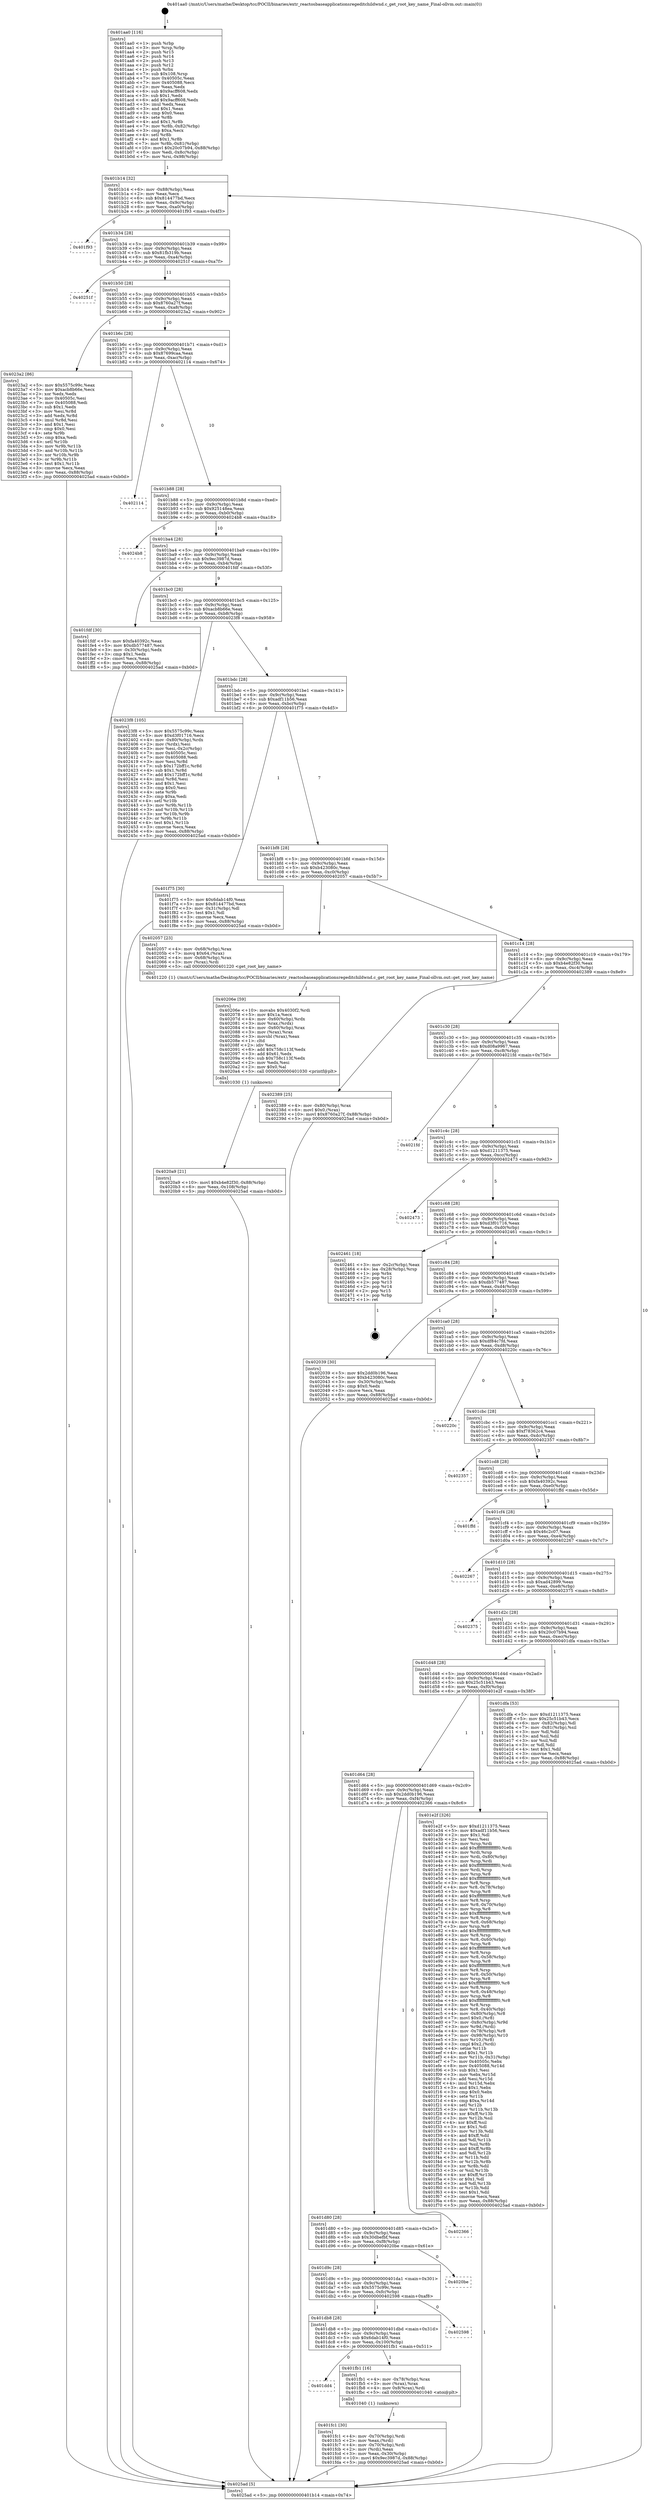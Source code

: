 digraph "0x401aa0" {
  label = "0x401aa0 (/mnt/c/Users/mathe/Desktop/tcc/POCII/binaries/extr_reactosbaseapplicationsregeditchildwnd.c_get_root_key_name_Final-ollvm.out::main(0))"
  labelloc = "t"
  node[shape=record]

  Entry [label="",width=0.3,height=0.3,shape=circle,fillcolor=black,style=filled]
  "0x401b14" [label="{
     0x401b14 [32]\l
     | [instrs]\l
     &nbsp;&nbsp;0x401b14 \<+6\>: mov -0x88(%rbp),%eax\l
     &nbsp;&nbsp;0x401b1a \<+2\>: mov %eax,%ecx\l
     &nbsp;&nbsp;0x401b1c \<+6\>: sub $0x814477bd,%ecx\l
     &nbsp;&nbsp;0x401b22 \<+6\>: mov %eax,-0x9c(%rbp)\l
     &nbsp;&nbsp;0x401b28 \<+6\>: mov %ecx,-0xa0(%rbp)\l
     &nbsp;&nbsp;0x401b2e \<+6\>: je 0000000000401f93 \<main+0x4f3\>\l
  }"]
  "0x401f93" [label="{
     0x401f93\l
  }", style=dashed]
  "0x401b34" [label="{
     0x401b34 [28]\l
     | [instrs]\l
     &nbsp;&nbsp;0x401b34 \<+5\>: jmp 0000000000401b39 \<main+0x99\>\l
     &nbsp;&nbsp;0x401b39 \<+6\>: mov -0x9c(%rbp),%eax\l
     &nbsp;&nbsp;0x401b3f \<+5\>: sub $0x81fb319b,%eax\l
     &nbsp;&nbsp;0x401b44 \<+6\>: mov %eax,-0xa4(%rbp)\l
     &nbsp;&nbsp;0x401b4a \<+6\>: je 000000000040251f \<main+0xa7f\>\l
  }"]
  Exit [label="",width=0.3,height=0.3,shape=circle,fillcolor=black,style=filled,peripheries=2]
  "0x40251f" [label="{
     0x40251f\l
  }", style=dashed]
  "0x401b50" [label="{
     0x401b50 [28]\l
     | [instrs]\l
     &nbsp;&nbsp;0x401b50 \<+5\>: jmp 0000000000401b55 \<main+0xb5\>\l
     &nbsp;&nbsp;0x401b55 \<+6\>: mov -0x9c(%rbp),%eax\l
     &nbsp;&nbsp;0x401b5b \<+5\>: sub $0x8760a27f,%eax\l
     &nbsp;&nbsp;0x401b60 \<+6\>: mov %eax,-0xa8(%rbp)\l
     &nbsp;&nbsp;0x401b66 \<+6\>: je 00000000004023a2 \<main+0x902\>\l
  }"]
  "0x4020a9" [label="{
     0x4020a9 [21]\l
     | [instrs]\l
     &nbsp;&nbsp;0x4020a9 \<+10\>: movl $0xb4e82f30,-0x88(%rbp)\l
     &nbsp;&nbsp;0x4020b3 \<+6\>: mov %eax,-0x108(%rbp)\l
     &nbsp;&nbsp;0x4020b9 \<+5\>: jmp 00000000004025ad \<main+0xb0d\>\l
  }"]
  "0x4023a2" [label="{
     0x4023a2 [86]\l
     | [instrs]\l
     &nbsp;&nbsp;0x4023a2 \<+5\>: mov $0x5575c99c,%eax\l
     &nbsp;&nbsp;0x4023a7 \<+5\>: mov $0xacb8b66e,%ecx\l
     &nbsp;&nbsp;0x4023ac \<+2\>: xor %edx,%edx\l
     &nbsp;&nbsp;0x4023ae \<+7\>: mov 0x40505c,%esi\l
     &nbsp;&nbsp;0x4023b5 \<+7\>: mov 0x405088,%edi\l
     &nbsp;&nbsp;0x4023bc \<+3\>: sub $0x1,%edx\l
     &nbsp;&nbsp;0x4023bf \<+3\>: mov %esi,%r8d\l
     &nbsp;&nbsp;0x4023c2 \<+3\>: add %edx,%r8d\l
     &nbsp;&nbsp;0x4023c5 \<+4\>: imul %r8d,%esi\l
     &nbsp;&nbsp;0x4023c9 \<+3\>: and $0x1,%esi\l
     &nbsp;&nbsp;0x4023cc \<+3\>: cmp $0x0,%esi\l
     &nbsp;&nbsp;0x4023cf \<+4\>: sete %r9b\l
     &nbsp;&nbsp;0x4023d3 \<+3\>: cmp $0xa,%edi\l
     &nbsp;&nbsp;0x4023d6 \<+4\>: setl %r10b\l
     &nbsp;&nbsp;0x4023da \<+3\>: mov %r9b,%r11b\l
     &nbsp;&nbsp;0x4023dd \<+3\>: and %r10b,%r11b\l
     &nbsp;&nbsp;0x4023e0 \<+3\>: xor %r10b,%r9b\l
     &nbsp;&nbsp;0x4023e3 \<+3\>: or %r9b,%r11b\l
     &nbsp;&nbsp;0x4023e6 \<+4\>: test $0x1,%r11b\l
     &nbsp;&nbsp;0x4023ea \<+3\>: cmovne %ecx,%eax\l
     &nbsp;&nbsp;0x4023ed \<+6\>: mov %eax,-0x88(%rbp)\l
     &nbsp;&nbsp;0x4023f3 \<+5\>: jmp 00000000004025ad \<main+0xb0d\>\l
  }"]
  "0x401b6c" [label="{
     0x401b6c [28]\l
     | [instrs]\l
     &nbsp;&nbsp;0x401b6c \<+5\>: jmp 0000000000401b71 \<main+0xd1\>\l
     &nbsp;&nbsp;0x401b71 \<+6\>: mov -0x9c(%rbp),%eax\l
     &nbsp;&nbsp;0x401b77 \<+5\>: sub $0x87699caa,%eax\l
     &nbsp;&nbsp;0x401b7c \<+6\>: mov %eax,-0xac(%rbp)\l
     &nbsp;&nbsp;0x401b82 \<+6\>: je 0000000000402114 \<main+0x674\>\l
  }"]
  "0x40206e" [label="{
     0x40206e [59]\l
     | [instrs]\l
     &nbsp;&nbsp;0x40206e \<+10\>: movabs $0x4030f2,%rdi\l
     &nbsp;&nbsp;0x402078 \<+5\>: mov $0x1a,%ecx\l
     &nbsp;&nbsp;0x40207d \<+4\>: mov -0x60(%rbp),%rdx\l
     &nbsp;&nbsp;0x402081 \<+3\>: mov %rax,(%rdx)\l
     &nbsp;&nbsp;0x402084 \<+4\>: mov -0x60(%rbp),%rax\l
     &nbsp;&nbsp;0x402088 \<+3\>: mov (%rax),%rax\l
     &nbsp;&nbsp;0x40208b \<+3\>: movsbl (%rax),%eax\l
     &nbsp;&nbsp;0x40208e \<+1\>: cltd\l
     &nbsp;&nbsp;0x40208f \<+2\>: idiv %ecx\l
     &nbsp;&nbsp;0x402091 \<+6\>: add $0x758c113f,%edx\l
     &nbsp;&nbsp;0x402097 \<+3\>: add $0x61,%edx\l
     &nbsp;&nbsp;0x40209a \<+6\>: sub $0x758c113f,%edx\l
     &nbsp;&nbsp;0x4020a0 \<+2\>: mov %edx,%esi\l
     &nbsp;&nbsp;0x4020a2 \<+2\>: mov $0x0,%al\l
     &nbsp;&nbsp;0x4020a4 \<+5\>: call 0000000000401030 \<printf@plt\>\l
     | [calls]\l
     &nbsp;&nbsp;0x401030 \{1\} (unknown)\l
  }"]
  "0x402114" [label="{
     0x402114\l
  }", style=dashed]
  "0x401b88" [label="{
     0x401b88 [28]\l
     | [instrs]\l
     &nbsp;&nbsp;0x401b88 \<+5\>: jmp 0000000000401b8d \<main+0xed\>\l
     &nbsp;&nbsp;0x401b8d \<+6\>: mov -0x9c(%rbp),%eax\l
     &nbsp;&nbsp;0x401b93 \<+5\>: sub $0x925148ea,%eax\l
     &nbsp;&nbsp;0x401b98 \<+6\>: mov %eax,-0xb0(%rbp)\l
     &nbsp;&nbsp;0x401b9e \<+6\>: je 00000000004024b8 \<main+0xa18\>\l
  }"]
  "0x401fc1" [label="{
     0x401fc1 [30]\l
     | [instrs]\l
     &nbsp;&nbsp;0x401fc1 \<+4\>: mov -0x70(%rbp),%rdi\l
     &nbsp;&nbsp;0x401fc5 \<+2\>: mov %eax,(%rdi)\l
     &nbsp;&nbsp;0x401fc7 \<+4\>: mov -0x70(%rbp),%rdi\l
     &nbsp;&nbsp;0x401fcb \<+2\>: mov (%rdi),%eax\l
     &nbsp;&nbsp;0x401fcd \<+3\>: mov %eax,-0x30(%rbp)\l
     &nbsp;&nbsp;0x401fd0 \<+10\>: movl $0x9ec3987d,-0x88(%rbp)\l
     &nbsp;&nbsp;0x401fda \<+5\>: jmp 00000000004025ad \<main+0xb0d\>\l
  }"]
  "0x4024b8" [label="{
     0x4024b8\l
  }", style=dashed]
  "0x401ba4" [label="{
     0x401ba4 [28]\l
     | [instrs]\l
     &nbsp;&nbsp;0x401ba4 \<+5\>: jmp 0000000000401ba9 \<main+0x109\>\l
     &nbsp;&nbsp;0x401ba9 \<+6\>: mov -0x9c(%rbp),%eax\l
     &nbsp;&nbsp;0x401baf \<+5\>: sub $0x9ec3987d,%eax\l
     &nbsp;&nbsp;0x401bb4 \<+6\>: mov %eax,-0xb4(%rbp)\l
     &nbsp;&nbsp;0x401bba \<+6\>: je 0000000000401fdf \<main+0x53f\>\l
  }"]
  "0x401dd4" [label="{
     0x401dd4\l
  }", style=dashed]
  "0x401fdf" [label="{
     0x401fdf [30]\l
     | [instrs]\l
     &nbsp;&nbsp;0x401fdf \<+5\>: mov $0xfa40392c,%eax\l
     &nbsp;&nbsp;0x401fe4 \<+5\>: mov $0xdb577487,%ecx\l
     &nbsp;&nbsp;0x401fe9 \<+3\>: mov -0x30(%rbp),%edx\l
     &nbsp;&nbsp;0x401fec \<+3\>: cmp $0x1,%edx\l
     &nbsp;&nbsp;0x401fef \<+3\>: cmovl %ecx,%eax\l
     &nbsp;&nbsp;0x401ff2 \<+6\>: mov %eax,-0x88(%rbp)\l
     &nbsp;&nbsp;0x401ff8 \<+5\>: jmp 00000000004025ad \<main+0xb0d\>\l
  }"]
  "0x401bc0" [label="{
     0x401bc0 [28]\l
     | [instrs]\l
     &nbsp;&nbsp;0x401bc0 \<+5\>: jmp 0000000000401bc5 \<main+0x125\>\l
     &nbsp;&nbsp;0x401bc5 \<+6\>: mov -0x9c(%rbp),%eax\l
     &nbsp;&nbsp;0x401bcb \<+5\>: sub $0xacb8b66e,%eax\l
     &nbsp;&nbsp;0x401bd0 \<+6\>: mov %eax,-0xb8(%rbp)\l
     &nbsp;&nbsp;0x401bd6 \<+6\>: je 00000000004023f8 \<main+0x958\>\l
  }"]
  "0x401fb1" [label="{
     0x401fb1 [16]\l
     | [instrs]\l
     &nbsp;&nbsp;0x401fb1 \<+4\>: mov -0x78(%rbp),%rax\l
     &nbsp;&nbsp;0x401fb5 \<+3\>: mov (%rax),%rax\l
     &nbsp;&nbsp;0x401fb8 \<+4\>: mov 0x8(%rax),%rdi\l
     &nbsp;&nbsp;0x401fbc \<+5\>: call 0000000000401040 \<atoi@plt\>\l
     | [calls]\l
     &nbsp;&nbsp;0x401040 \{1\} (unknown)\l
  }"]
  "0x4023f8" [label="{
     0x4023f8 [105]\l
     | [instrs]\l
     &nbsp;&nbsp;0x4023f8 \<+5\>: mov $0x5575c99c,%eax\l
     &nbsp;&nbsp;0x4023fd \<+5\>: mov $0xd3f01716,%ecx\l
     &nbsp;&nbsp;0x402402 \<+4\>: mov -0x80(%rbp),%rdx\l
     &nbsp;&nbsp;0x402406 \<+2\>: mov (%rdx),%esi\l
     &nbsp;&nbsp;0x402408 \<+3\>: mov %esi,-0x2c(%rbp)\l
     &nbsp;&nbsp;0x40240b \<+7\>: mov 0x40505c,%esi\l
     &nbsp;&nbsp;0x402412 \<+7\>: mov 0x405088,%edi\l
     &nbsp;&nbsp;0x402419 \<+3\>: mov %esi,%r8d\l
     &nbsp;&nbsp;0x40241c \<+7\>: sub $0x172bff1c,%r8d\l
     &nbsp;&nbsp;0x402423 \<+4\>: sub $0x1,%r8d\l
     &nbsp;&nbsp;0x402427 \<+7\>: add $0x172bff1c,%r8d\l
     &nbsp;&nbsp;0x40242e \<+4\>: imul %r8d,%esi\l
     &nbsp;&nbsp;0x402432 \<+3\>: and $0x1,%esi\l
     &nbsp;&nbsp;0x402435 \<+3\>: cmp $0x0,%esi\l
     &nbsp;&nbsp;0x402438 \<+4\>: sete %r9b\l
     &nbsp;&nbsp;0x40243c \<+3\>: cmp $0xa,%edi\l
     &nbsp;&nbsp;0x40243f \<+4\>: setl %r10b\l
     &nbsp;&nbsp;0x402443 \<+3\>: mov %r9b,%r11b\l
     &nbsp;&nbsp;0x402446 \<+3\>: and %r10b,%r11b\l
     &nbsp;&nbsp;0x402449 \<+3\>: xor %r10b,%r9b\l
     &nbsp;&nbsp;0x40244c \<+3\>: or %r9b,%r11b\l
     &nbsp;&nbsp;0x40244f \<+4\>: test $0x1,%r11b\l
     &nbsp;&nbsp;0x402453 \<+3\>: cmovne %ecx,%eax\l
     &nbsp;&nbsp;0x402456 \<+6\>: mov %eax,-0x88(%rbp)\l
     &nbsp;&nbsp;0x40245c \<+5\>: jmp 00000000004025ad \<main+0xb0d\>\l
  }"]
  "0x401bdc" [label="{
     0x401bdc [28]\l
     | [instrs]\l
     &nbsp;&nbsp;0x401bdc \<+5\>: jmp 0000000000401be1 \<main+0x141\>\l
     &nbsp;&nbsp;0x401be1 \<+6\>: mov -0x9c(%rbp),%eax\l
     &nbsp;&nbsp;0x401be7 \<+5\>: sub $0xadf11b56,%eax\l
     &nbsp;&nbsp;0x401bec \<+6\>: mov %eax,-0xbc(%rbp)\l
     &nbsp;&nbsp;0x401bf2 \<+6\>: je 0000000000401f75 \<main+0x4d5\>\l
  }"]
  "0x401db8" [label="{
     0x401db8 [28]\l
     | [instrs]\l
     &nbsp;&nbsp;0x401db8 \<+5\>: jmp 0000000000401dbd \<main+0x31d\>\l
     &nbsp;&nbsp;0x401dbd \<+6\>: mov -0x9c(%rbp),%eax\l
     &nbsp;&nbsp;0x401dc3 \<+5\>: sub $0x6dab14f0,%eax\l
     &nbsp;&nbsp;0x401dc8 \<+6\>: mov %eax,-0x100(%rbp)\l
     &nbsp;&nbsp;0x401dce \<+6\>: je 0000000000401fb1 \<main+0x511\>\l
  }"]
  "0x401f75" [label="{
     0x401f75 [30]\l
     | [instrs]\l
     &nbsp;&nbsp;0x401f75 \<+5\>: mov $0x6dab14f0,%eax\l
     &nbsp;&nbsp;0x401f7a \<+5\>: mov $0x814477bd,%ecx\l
     &nbsp;&nbsp;0x401f7f \<+3\>: mov -0x31(%rbp),%dl\l
     &nbsp;&nbsp;0x401f82 \<+3\>: test $0x1,%dl\l
     &nbsp;&nbsp;0x401f85 \<+3\>: cmovne %ecx,%eax\l
     &nbsp;&nbsp;0x401f88 \<+6\>: mov %eax,-0x88(%rbp)\l
     &nbsp;&nbsp;0x401f8e \<+5\>: jmp 00000000004025ad \<main+0xb0d\>\l
  }"]
  "0x401bf8" [label="{
     0x401bf8 [28]\l
     | [instrs]\l
     &nbsp;&nbsp;0x401bf8 \<+5\>: jmp 0000000000401bfd \<main+0x15d\>\l
     &nbsp;&nbsp;0x401bfd \<+6\>: mov -0x9c(%rbp),%eax\l
     &nbsp;&nbsp;0x401c03 \<+5\>: sub $0xb423080c,%eax\l
     &nbsp;&nbsp;0x401c08 \<+6\>: mov %eax,-0xc0(%rbp)\l
     &nbsp;&nbsp;0x401c0e \<+6\>: je 0000000000402057 \<main+0x5b7\>\l
  }"]
  "0x402598" [label="{
     0x402598\l
  }", style=dashed]
  "0x402057" [label="{
     0x402057 [23]\l
     | [instrs]\l
     &nbsp;&nbsp;0x402057 \<+4\>: mov -0x68(%rbp),%rax\l
     &nbsp;&nbsp;0x40205b \<+7\>: movq $0x64,(%rax)\l
     &nbsp;&nbsp;0x402062 \<+4\>: mov -0x68(%rbp),%rax\l
     &nbsp;&nbsp;0x402066 \<+3\>: mov (%rax),%rdi\l
     &nbsp;&nbsp;0x402069 \<+5\>: call 0000000000401220 \<get_root_key_name\>\l
     | [calls]\l
     &nbsp;&nbsp;0x401220 \{1\} (/mnt/c/Users/mathe/Desktop/tcc/POCII/binaries/extr_reactosbaseapplicationsregeditchildwnd.c_get_root_key_name_Final-ollvm.out::get_root_key_name)\l
  }"]
  "0x401c14" [label="{
     0x401c14 [28]\l
     | [instrs]\l
     &nbsp;&nbsp;0x401c14 \<+5\>: jmp 0000000000401c19 \<main+0x179\>\l
     &nbsp;&nbsp;0x401c19 \<+6\>: mov -0x9c(%rbp),%eax\l
     &nbsp;&nbsp;0x401c1f \<+5\>: sub $0xb4e82f30,%eax\l
     &nbsp;&nbsp;0x401c24 \<+6\>: mov %eax,-0xc4(%rbp)\l
     &nbsp;&nbsp;0x401c2a \<+6\>: je 0000000000402389 \<main+0x8e9\>\l
  }"]
  "0x401d9c" [label="{
     0x401d9c [28]\l
     | [instrs]\l
     &nbsp;&nbsp;0x401d9c \<+5\>: jmp 0000000000401da1 \<main+0x301\>\l
     &nbsp;&nbsp;0x401da1 \<+6\>: mov -0x9c(%rbp),%eax\l
     &nbsp;&nbsp;0x401da7 \<+5\>: sub $0x5575c99c,%eax\l
     &nbsp;&nbsp;0x401dac \<+6\>: mov %eax,-0xfc(%rbp)\l
     &nbsp;&nbsp;0x401db2 \<+6\>: je 0000000000402598 \<main+0xaf8\>\l
  }"]
  "0x402389" [label="{
     0x402389 [25]\l
     | [instrs]\l
     &nbsp;&nbsp;0x402389 \<+4\>: mov -0x80(%rbp),%rax\l
     &nbsp;&nbsp;0x40238d \<+6\>: movl $0x0,(%rax)\l
     &nbsp;&nbsp;0x402393 \<+10\>: movl $0x8760a27f,-0x88(%rbp)\l
     &nbsp;&nbsp;0x40239d \<+5\>: jmp 00000000004025ad \<main+0xb0d\>\l
  }"]
  "0x401c30" [label="{
     0x401c30 [28]\l
     | [instrs]\l
     &nbsp;&nbsp;0x401c30 \<+5\>: jmp 0000000000401c35 \<main+0x195\>\l
     &nbsp;&nbsp;0x401c35 \<+6\>: mov -0x9c(%rbp),%eax\l
     &nbsp;&nbsp;0x401c3b \<+5\>: sub $0xd08a9967,%eax\l
     &nbsp;&nbsp;0x401c40 \<+6\>: mov %eax,-0xc8(%rbp)\l
     &nbsp;&nbsp;0x401c46 \<+6\>: je 00000000004021fd \<main+0x75d\>\l
  }"]
  "0x4020be" [label="{
     0x4020be\l
  }", style=dashed]
  "0x4021fd" [label="{
     0x4021fd\l
  }", style=dashed]
  "0x401c4c" [label="{
     0x401c4c [28]\l
     | [instrs]\l
     &nbsp;&nbsp;0x401c4c \<+5\>: jmp 0000000000401c51 \<main+0x1b1\>\l
     &nbsp;&nbsp;0x401c51 \<+6\>: mov -0x9c(%rbp),%eax\l
     &nbsp;&nbsp;0x401c57 \<+5\>: sub $0xd1211375,%eax\l
     &nbsp;&nbsp;0x401c5c \<+6\>: mov %eax,-0xcc(%rbp)\l
     &nbsp;&nbsp;0x401c62 \<+6\>: je 0000000000402473 \<main+0x9d3\>\l
  }"]
  "0x401d80" [label="{
     0x401d80 [28]\l
     | [instrs]\l
     &nbsp;&nbsp;0x401d80 \<+5\>: jmp 0000000000401d85 \<main+0x2e5\>\l
     &nbsp;&nbsp;0x401d85 \<+6\>: mov -0x9c(%rbp),%eax\l
     &nbsp;&nbsp;0x401d8b \<+5\>: sub $0x30dbefbf,%eax\l
     &nbsp;&nbsp;0x401d90 \<+6\>: mov %eax,-0xf8(%rbp)\l
     &nbsp;&nbsp;0x401d96 \<+6\>: je 00000000004020be \<main+0x61e\>\l
  }"]
  "0x402473" [label="{
     0x402473\l
  }", style=dashed]
  "0x401c68" [label="{
     0x401c68 [28]\l
     | [instrs]\l
     &nbsp;&nbsp;0x401c68 \<+5\>: jmp 0000000000401c6d \<main+0x1cd\>\l
     &nbsp;&nbsp;0x401c6d \<+6\>: mov -0x9c(%rbp),%eax\l
     &nbsp;&nbsp;0x401c73 \<+5\>: sub $0xd3f01716,%eax\l
     &nbsp;&nbsp;0x401c78 \<+6\>: mov %eax,-0xd0(%rbp)\l
     &nbsp;&nbsp;0x401c7e \<+6\>: je 0000000000402461 \<main+0x9c1\>\l
  }"]
  "0x402366" [label="{
     0x402366\l
  }", style=dashed]
  "0x402461" [label="{
     0x402461 [18]\l
     | [instrs]\l
     &nbsp;&nbsp;0x402461 \<+3\>: mov -0x2c(%rbp),%eax\l
     &nbsp;&nbsp;0x402464 \<+4\>: lea -0x28(%rbp),%rsp\l
     &nbsp;&nbsp;0x402468 \<+1\>: pop %rbx\l
     &nbsp;&nbsp;0x402469 \<+2\>: pop %r12\l
     &nbsp;&nbsp;0x40246b \<+2\>: pop %r13\l
     &nbsp;&nbsp;0x40246d \<+2\>: pop %r14\l
     &nbsp;&nbsp;0x40246f \<+2\>: pop %r15\l
     &nbsp;&nbsp;0x402471 \<+1\>: pop %rbp\l
     &nbsp;&nbsp;0x402472 \<+1\>: ret\l
  }"]
  "0x401c84" [label="{
     0x401c84 [28]\l
     | [instrs]\l
     &nbsp;&nbsp;0x401c84 \<+5\>: jmp 0000000000401c89 \<main+0x1e9\>\l
     &nbsp;&nbsp;0x401c89 \<+6\>: mov -0x9c(%rbp),%eax\l
     &nbsp;&nbsp;0x401c8f \<+5\>: sub $0xdb577487,%eax\l
     &nbsp;&nbsp;0x401c94 \<+6\>: mov %eax,-0xd4(%rbp)\l
     &nbsp;&nbsp;0x401c9a \<+6\>: je 0000000000402039 \<main+0x599\>\l
  }"]
  "0x401d64" [label="{
     0x401d64 [28]\l
     | [instrs]\l
     &nbsp;&nbsp;0x401d64 \<+5\>: jmp 0000000000401d69 \<main+0x2c9\>\l
     &nbsp;&nbsp;0x401d69 \<+6\>: mov -0x9c(%rbp),%eax\l
     &nbsp;&nbsp;0x401d6f \<+5\>: sub $0x2dd0b196,%eax\l
     &nbsp;&nbsp;0x401d74 \<+6\>: mov %eax,-0xf4(%rbp)\l
     &nbsp;&nbsp;0x401d7a \<+6\>: je 0000000000402366 \<main+0x8c6\>\l
  }"]
  "0x402039" [label="{
     0x402039 [30]\l
     | [instrs]\l
     &nbsp;&nbsp;0x402039 \<+5\>: mov $0x2dd0b196,%eax\l
     &nbsp;&nbsp;0x40203e \<+5\>: mov $0xb423080c,%ecx\l
     &nbsp;&nbsp;0x402043 \<+3\>: mov -0x30(%rbp),%edx\l
     &nbsp;&nbsp;0x402046 \<+3\>: cmp $0x0,%edx\l
     &nbsp;&nbsp;0x402049 \<+3\>: cmove %ecx,%eax\l
     &nbsp;&nbsp;0x40204c \<+6\>: mov %eax,-0x88(%rbp)\l
     &nbsp;&nbsp;0x402052 \<+5\>: jmp 00000000004025ad \<main+0xb0d\>\l
  }"]
  "0x401ca0" [label="{
     0x401ca0 [28]\l
     | [instrs]\l
     &nbsp;&nbsp;0x401ca0 \<+5\>: jmp 0000000000401ca5 \<main+0x205\>\l
     &nbsp;&nbsp;0x401ca5 \<+6\>: mov -0x9c(%rbp),%eax\l
     &nbsp;&nbsp;0x401cab \<+5\>: sub $0xdf84c7fd,%eax\l
     &nbsp;&nbsp;0x401cb0 \<+6\>: mov %eax,-0xd8(%rbp)\l
     &nbsp;&nbsp;0x401cb6 \<+6\>: je 000000000040220c \<main+0x76c\>\l
  }"]
  "0x401e2f" [label="{
     0x401e2f [326]\l
     | [instrs]\l
     &nbsp;&nbsp;0x401e2f \<+5\>: mov $0xd1211375,%eax\l
     &nbsp;&nbsp;0x401e34 \<+5\>: mov $0xadf11b56,%ecx\l
     &nbsp;&nbsp;0x401e39 \<+2\>: mov $0x1,%dl\l
     &nbsp;&nbsp;0x401e3b \<+2\>: xor %esi,%esi\l
     &nbsp;&nbsp;0x401e3d \<+3\>: mov %rsp,%rdi\l
     &nbsp;&nbsp;0x401e40 \<+4\>: add $0xfffffffffffffff0,%rdi\l
     &nbsp;&nbsp;0x401e44 \<+3\>: mov %rdi,%rsp\l
     &nbsp;&nbsp;0x401e47 \<+4\>: mov %rdi,-0x80(%rbp)\l
     &nbsp;&nbsp;0x401e4b \<+3\>: mov %rsp,%rdi\l
     &nbsp;&nbsp;0x401e4e \<+4\>: add $0xfffffffffffffff0,%rdi\l
     &nbsp;&nbsp;0x401e52 \<+3\>: mov %rdi,%rsp\l
     &nbsp;&nbsp;0x401e55 \<+3\>: mov %rsp,%r8\l
     &nbsp;&nbsp;0x401e58 \<+4\>: add $0xfffffffffffffff0,%r8\l
     &nbsp;&nbsp;0x401e5c \<+3\>: mov %r8,%rsp\l
     &nbsp;&nbsp;0x401e5f \<+4\>: mov %r8,-0x78(%rbp)\l
     &nbsp;&nbsp;0x401e63 \<+3\>: mov %rsp,%r8\l
     &nbsp;&nbsp;0x401e66 \<+4\>: add $0xfffffffffffffff0,%r8\l
     &nbsp;&nbsp;0x401e6a \<+3\>: mov %r8,%rsp\l
     &nbsp;&nbsp;0x401e6d \<+4\>: mov %r8,-0x70(%rbp)\l
     &nbsp;&nbsp;0x401e71 \<+3\>: mov %rsp,%r8\l
     &nbsp;&nbsp;0x401e74 \<+4\>: add $0xfffffffffffffff0,%r8\l
     &nbsp;&nbsp;0x401e78 \<+3\>: mov %r8,%rsp\l
     &nbsp;&nbsp;0x401e7b \<+4\>: mov %r8,-0x68(%rbp)\l
     &nbsp;&nbsp;0x401e7f \<+3\>: mov %rsp,%r8\l
     &nbsp;&nbsp;0x401e82 \<+4\>: add $0xfffffffffffffff0,%r8\l
     &nbsp;&nbsp;0x401e86 \<+3\>: mov %r8,%rsp\l
     &nbsp;&nbsp;0x401e89 \<+4\>: mov %r8,-0x60(%rbp)\l
     &nbsp;&nbsp;0x401e8d \<+3\>: mov %rsp,%r8\l
     &nbsp;&nbsp;0x401e90 \<+4\>: add $0xfffffffffffffff0,%r8\l
     &nbsp;&nbsp;0x401e94 \<+3\>: mov %r8,%rsp\l
     &nbsp;&nbsp;0x401e97 \<+4\>: mov %r8,-0x58(%rbp)\l
     &nbsp;&nbsp;0x401e9b \<+3\>: mov %rsp,%r8\l
     &nbsp;&nbsp;0x401e9e \<+4\>: add $0xfffffffffffffff0,%r8\l
     &nbsp;&nbsp;0x401ea2 \<+3\>: mov %r8,%rsp\l
     &nbsp;&nbsp;0x401ea5 \<+4\>: mov %r8,-0x50(%rbp)\l
     &nbsp;&nbsp;0x401ea9 \<+3\>: mov %rsp,%r8\l
     &nbsp;&nbsp;0x401eac \<+4\>: add $0xfffffffffffffff0,%r8\l
     &nbsp;&nbsp;0x401eb0 \<+3\>: mov %r8,%rsp\l
     &nbsp;&nbsp;0x401eb3 \<+4\>: mov %r8,-0x48(%rbp)\l
     &nbsp;&nbsp;0x401eb7 \<+3\>: mov %rsp,%r8\l
     &nbsp;&nbsp;0x401eba \<+4\>: add $0xfffffffffffffff0,%r8\l
     &nbsp;&nbsp;0x401ebe \<+3\>: mov %r8,%rsp\l
     &nbsp;&nbsp;0x401ec1 \<+4\>: mov %r8,-0x40(%rbp)\l
     &nbsp;&nbsp;0x401ec5 \<+4\>: mov -0x80(%rbp),%r8\l
     &nbsp;&nbsp;0x401ec9 \<+7\>: movl $0x0,(%r8)\l
     &nbsp;&nbsp;0x401ed0 \<+7\>: mov -0x8c(%rbp),%r9d\l
     &nbsp;&nbsp;0x401ed7 \<+3\>: mov %r9d,(%rdi)\l
     &nbsp;&nbsp;0x401eda \<+4\>: mov -0x78(%rbp),%r8\l
     &nbsp;&nbsp;0x401ede \<+7\>: mov -0x98(%rbp),%r10\l
     &nbsp;&nbsp;0x401ee5 \<+3\>: mov %r10,(%r8)\l
     &nbsp;&nbsp;0x401ee8 \<+3\>: cmpl $0x2,(%rdi)\l
     &nbsp;&nbsp;0x401eeb \<+4\>: setne %r11b\l
     &nbsp;&nbsp;0x401eef \<+4\>: and $0x1,%r11b\l
     &nbsp;&nbsp;0x401ef3 \<+4\>: mov %r11b,-0x31(%rbp)\l
     &nbsp;&nbsp;0x401ef7 \<+7\>: mov 0x40505c,%ebx\l
     &nbsp;&nbsp;0x401efe \<+8\>: mov 0x405088,%r14d\l
     &nbsp;&nbsp;0x401f06 \<+3\>: sub $0x1,%esi\l
     &nbsp;&nbsp;0x401f09 \<+3\>: mov %ebx,%r15d\l
     &nbsp;&nbsp;0x401f0c \<+3\>: add %esi,%r15d\l
     &nbsp;&nbsp;0x401f0f \<+4\>: imul %r15d,%ebx\l
     &nbsp;&nbsp;0x401f13 \<+3\>: and $0x1,%ebx\l
     &nbsp;&nbsp;0x401f16 \<+3\>: cmp $0x0,%ebx\l
     &nbsp;&nbsp;0x401f19 \<+4\>: sete %r11b\l
     &nbsp;&nbsp;0x401f1d \<+4\>: cmp $0xa,%r14d\l
     &nbsp;&nbsp;0x401f21 \<+4\>: setl %r12b\l
     &nbsp;&nbsp;0x401f25 \<+3\>: mov %r11b,%r13b\l
     &nbsp;&nbsp;0x401f28 \<+4\>: xor $0xff,%r13b\l
     &nbsp;&nbsp;0x401f2c \<+3\>: mov %r12b,%sil\l
     &nbsp;&nbsp;0x401f2f \<+4\>: xor $0xff,%sil\l
     &nbsp;&nbsp;0x401f33 \<+3\>: xor $0x1,%dl\l
     &nbsp;&nbsp;0x401f36 \<+3\>: mov %r13b,%dil\l
     &nbsp;&nbsp;0x401f39 \<+4\>: and $0xff,%dil\l
     &nbsp;&nbsp;0x401f3d \<+3\>: and %dl,%r11b\l
     &nbsp;&nbsp;0x401f40 \<+3\>: mov %sil,%r8b\l
     &nbsp;&nbsp;0x401f43 \<+4\>: and $0xff,%r8b\l
     &nbsp;&nbsp;0x401f47 \<+3\>: and %dl,%r12b\l
     &nbsp;&nbsp;0x401f4a \<+3\>: or %r11b,%dil\l
     &nbsp;&nbsp;0x401f4d \<+3\>: or %r12b,%r8b\l
     &nbsp;&nbsp;0x401f50 \<+3\>: xor %r8b,%dil\l
     &nbsp;&nbsp;0x401f53 \<+3\>: or %sil,%r13b\l
     &nbsp;&nbsp;0x401f56 \<+4\>: xor $0xff,%r13b\l
     &nbsp;&nbsp;0x401f5a \<+3\>: or $0x1,%dl\l
     &nbsp;&nbsp;0x401f5d \<+3\>: and %dl,%r13b\l
     &nbsp;&nbsp;0x401f60 \<+3\>: or %r13b,%dil\l
     &nbsp;&nbsp;0x401f63 \<+4\>: test $0x1,%dil\l
     &nbsp;&nbsp;0x401f67 \<+3\>: cmovne %ecx,%eax\l
     &nbsp;&nbsp;0x401f6a \<+6\>: mov %eax,-0x88(%rbp)\l
     &nbsp;&nbsp;0x401f70 \<+5\>: jmp 00000000004025ad \<main+0xb0d\>\l
  }"]
  "0x40220c" [label="{
     0x40220c\l
  }", style=dashed]
  "0x401cbc" [label="{
     0x401cbc [28]\l
     | [instrs]\l
     &nbsp;&nbsp;0x401cbc \<+5\>: jmp 0000000000401cc1 \<main+0x221\>\l
     &nbsp;&nbsp;0x401cc1 \<+6\>: mov -0x9c(%rbp),%eax\l
     &nbsp;&nbsp;0x401cc7 \<+5\>: sub $0xf78362c4,%eax\l
     &nbsp;&nbsp;0x401ccc \<+6\>: mov %eax,-0xdc(%rbp)\l
     &nbsp;&nbsp;0x401cd2 \<+6\>: je 0000000000402357 \<main+0x8b7\>\l
  }"]
  "0x401aa0" [label="{
     0x401aa0 [116]\l
     | [instrs]\l
     &nbsp;&nbsp;0x401aa0 \<+1\>: push %rbp\l
     &nbsp;&nbsp;0x401aa1 \<+3\>: mov %rsp,%rbp\l
     &nbsp;&nbsp;0x401aa4 \<+2\>: push %r15\l
     &nbsp;&nbsp;0x401aa6 \<+2\>: push %r14\l
     &nbsp;&nbsp;0x401aa8 \<+2\>: push %r13\l
     &nbsp;&nbsp;0x401aaa \<+2\>: push %r12\l
     &nbsp;&nbsp;0x401aac \<+1\>: push %rbx\l
     &nbsp;&nbsp;0x401aad \<+7\>: sub $0x108,%rsp\l
     &nbsp;&nbsp;0x401ab4 \<+7\>: mov 0x40505c,%eax\l
     &nbsp;&nbsp;0x401abb \<+7\>: mov 0x405088,%ecx\l
     &nbsp;&nbsp;0x401ac2 \<+2\>: mov %eax,%edx\l
     &nbsp;&nbsp;0x401ac4 \<+6\>: sub $0x9acff608,%edx\l
     &nbsp;&nbsp;0x401aca \<+3\>: sub $0x1,%edx\l
     &nbsp;&nbsp;0x401acd \<+6\>: add $0x9acff608,%edx\l
     &nbsp;&nbsp;0x401ad3 \<+3\>: imul %edx,%eax\l
     &nbsp;&nbsp;0x401ad6 \<+3\>: and $0x1,%eax\l
     &nbsp;&nbsp;0x401ad9 \<+3\>: cmp $0x0,%eax\l
     &nbsp;&nbsp;0x401adc \<+4\>: sete %r8b\l
     &nbsp;&nbsp;0x401ae0 \<+4\>: and $0x1,%r8b\l
     &nbsp;&nbsp;0x401ae4 \<+7\>: mov %r8b,-0x82(%rbp)\l
     &nbsp;&nbsp;0x401aeb \<+3\>: cmp $0xa,%ecx\l
     &nbsp;&nbsp;0x401aee \<+4\>: setl %r8b\l
     &nbsp;&nbsp;0x401af2 \<+4\>: and $0x1,%r8b\l
     &nbsp;&nbsp;0x401af6 \<+7\>: mov %r8b,-0x81(%rbp)\l
     &nbsp;&nbsp;0x401afd \<+10\>: movl $0x20c07b94,-0x88(%rbp)\l
     &nbsp;&nbsp;0x401b07 \<+6\>: mov %edi,-0x8c(%rbp)\l
     &nbsp;&nbsp;0x401b0d \<+7\>: mov %rsi,-0x98(%rbp)\l
  }"]
  "0x402357" [label="{
     0x402357\l
  }", style=dashed]
  "0x401cd8" [label="{
     0x401cd8 [28]\l
     | [instrs]\l
     &nbsp;&nbsp;0x401cd8 \<+5\>: jmp 0000000000401cdd \<main+0x23d\>\l
     &nbsp;&nbsp;0x401cdd \<+6\>: mov -0x9c(%rbp),%eax\l
     &nbsp;&nbsp;0x401ce3 \<+5\>: sub $0xfa40392c,%eax\l
     &nbsp;&nbsp;0x401ce8 \<+6\>: mov %eax,-0xe0(%rbp)\l
     &nbsp;&nbsp;0x401cee \<+6\>: je 0000000000401ffd \<main+0x55d\>\l
  }"]
  "0x4025ad" [label="{
     0x4025ad [5]\l
     | [instrs]\l
     &nbsp;&nbsp;0x4025ad \<+5\>: jmp 0000000000401b14 \<main+0x74\>\l
  }"]
  "0x401ffd" [label="{
     0x401ffd\l
  }", style=dashed]
  "0x401cf4" [label="{
     0x401cf4 [28]\l
     | [instrs]\l
     &nbsp;&nbsp;0x401cf4 \<+5\>: jmp 0000000000401cf9 \<main+0x259\>\l
     &nbsp;&nbsp;0x401cf9 \<+6\>: mov -0x9c(%rbp),%eax\l
     &nbsp;&nbsp;0x401cff \<+5\>: sub $0x46c2c07,%eax\l
     &nbsp;&nbsp;0x401d04 \<+6\>: mov %eax,-0xe4(%rbp)\l
     &nbsp;&nbsp;0x401d0a \<+6\>: je 0000000000402267 \<main+0x7c7\>\l
  }"]
  "0x401d48" [label="{
     0x401d48 [28]\l
     | [instrs]\l
     &nbsp;&nbsp;0x401d48 \<+5\>: jmp 0000000000401d4d \<main+0x2ad\>\l
     &nbsp;&nbsp;0x401d4d \<+6\>: mov -0x9c(%rbp),%eax\l
     &nbsp;&nbsp;0x401d53 \<+5\>: sub $0x25c51b43,%eax\l
     &nbsp;&nbsp;0x401d58 \<+6\>: mov %eax,-0xf0(%rbp)\l
     &nbsp;&nbsp;0x401d5e \<+6\>: je 0000000000401e2f \<main+0x38f\>\l
  }"]
  "0x402267" [label="{
     0x402267\l
  }", style=dashed]
  "0x401d10" [label="{
     0x401d10 [28]\l
     | [instrs]\l
     &nbsp;&nbsp;0x401d10 \<+5\>: jmp 0000000000401d15 \<main+0x275\>\l
     &nbsp;&nbsp;0x401d15 \<+6\>: mov -0x9c(%rbp),%eax\l
     &nbsp;&nbsp;0x401d1b \<+5\>: sub $0xad42899,%eax\l
     &nbsp;&nbsp;0x401d20 \<+6\>: mov %eax,-0xe8(%rbp)\l
     &nbsp;&nbsp;0x401d26 \<+6\>: je 0000000000402375 \<main+0x8d5\>\l
  }"]
  "0x401dfa" [label="{
     0x401dfa [53]\l
     | [instrs]\l
     &nbsp;&nbsp;0x401dfa \<+5\>: mov $0xd1211375,%eax\l
     &nbsp;&nbsp;0x401dff \<+5\>: mov $0x25c51b43,%ecx\l
     &nbsp;&nbsp;0x401e04 \<+6\>: mov -0x82(%rbp),%dl\l
     &nbsp;&nbsp;0x401e0a \<+7\>: mov -0x81(%rbp),%sil\l
     &nbsp;&nbsp;0x401e11 \<+3\>: mov %dl,%dil\l
     &nbsp;&nbsp;0x401e14 \<+3\>: and %sil,%dil\l
     &nbsp;&nbsp;0x401e17 \<+3\>: xor %sil,%dl\l
     &nbsp;&nbsp;0x401e1a \<+3\>: or %dl,%dil\l
     &nbsp;&nbsp;0x401e1d \<+4\>: test $0x1,%dil\l
     &nbsp;&nbsp;0x401e21 \<+3\>: cmovne %ecx,%eax\l
     &nbsp;&nbsp;0x401e24 \<+6\>: mov %eax,-0x88(%rbp)\l
     &nbsp;&nbsp;0x401e2a \<+5\>: jmp 00000000004025ad \<main+0xb0d\>\l
  }"]
  "0x402375" [label="{
     0x402375\l
  }", style=dashed]
  "0x401d2c" [label="{
     0x401d2c [28]\l
     | [instrs]\l
     &nbsp;&nbsp;0x401d2c \<+5\>: jmp 0000000000401d31 \<main+0x291\>\l
     &nbsp;&nbsp;0x401d31 \<+6\>: mov -0x9c(%rbp),%eax\l
     &nbsp;&nbsp;0x401d37 \<+5\>: sub $0x20c07b94,%eax\l
     &nbsp;&nbsp;0x401d3c \<+6\>: mov %eax,-0xec(%rbp)\l
     &nbsp;&nbsp;0x401d42 \<+6\>: je 0000000000401dfa \<main+0x35a\>\l
  }"]
  Entry -> "0x401aa0" [label=" 1"]
  "0x401b14" -> "0x401f93" [label=" 0"]
  "0x401b14" -> "0x401b34" [label=" 11"]
  "0x402461" -> Exit [label=" 1"]
  "0x401b34" -> "0x40251f" [label=" 0"]
  "0x401b34" -> "0x401b50" [label=" 11"]
  "0x4023f8" -> "0x4025ad" [label=" 1"]
  "0x401b50" -> "0x4023a2" [label=" 1"]
  "0x401b50" -> "0x401b6c" [label=" 10"]
  "0x4023a2" -> "0x4025ad" [label=" 1"]
  "0x401b6c" -> "0x402114" [label=" 0"]
  "0x401b6c" -> "0x401b88" [label=" 10"]
  "0x402389" -> "0x4025ad" [label=" 1"]
  "0x401b88" -> "0x4024b8" [label=" 0"]
  "0x401b88" -> "0x401ba4" [label=" 10"]
  "0x4020a9" -> "0x4025ad" [label=" 1"]
  "0x401ba4" -> "0x401fdf" [label=" 1"]
  "0x401ba4" -> "0x401bc0" [label=" 9"]
  "0x40206e" -> "0x4020a9" [label=" 1"]
  "0x401bc0" -> "0x4023f8" [label=" 1"]
  "0x401bc0" -> "0x401bdc" [label=" 8"]
  "0x402057" -> "0x40206e" [label=" 1"]
  "0x401bdc" -> "0x401f75" [label=" 1"]
  "0x401bdc" -> "0x401bf8" [label=" 7"]
  "0x401fdf" -> "0x4025ad" [label=" 1"]
  "0x401bf8" -> "0x402057" [label=" 1"]
  "0x401bf8" -> "0x401c14" [label=" 6"]
  "0x401fc1" -> "0x4025ad" [label=" 1"]
  "0x401c14" -> "0x402389" [label=" 1"]
  "0x401c14" -> "0x401c30" [label=" 5"]
  "0x401db8" -> "0x401dd4" [label=" 0"]
  "0x401c30" -> "0x4021fd" [label=" 0"]
  "0x401c30" -> "0x401c4c" [label=" 5"]
  "0x401db8" -> "0x401fb1" [label=" 1"]
  "0x401c4c" -> "0x402473" [label=" 0"]
  "0x401c4c" -> "0x401c68" [label=" 5"]
  "0x401d9c" -> "0x401db8" [label=" 1"]
  "0x401c68" -> "0x402461" [label=" 1"]
  "0x401c68" -> "0x401c84" [label=" 4"]
  "0x401d9c" -> "0x402598" [label=" 0"]
  "0x401c84" -> "0x402039" [label=" 1"]
  "0x401c84" -> "0x401ca0" [label=" 3"]
  "0x401d80" -> "0x4020be" [label=" 0"]
  "0x401ca0" -> "0x40220c" [label=" 0"]
  "0x401ca0" -> "0x401cbc" [label=" 3"]
  "0x402039" -> "0x4025ad" [label=" 1"]
  "0x401cbc" -> "0x402357" [label=" 0"]
  "0x401cbc" -> "0x401cd8" [label=" 3"]
  "0x401d64" -> "0x402366" [label=" 0"]
  "0x401cd8" -> "0x401ffd" [label=" 0"]
  "0x401cd8" -> "0x401cf4" [label=" 3"]
  "0x401fb1" -> "0x401fc1" [label=" 1"]
  "0x401cf4" -> "0x402267" [label=" 0"]
  "0x401cf4" -> "0x401d10" [label=" 3"]
  "0x401f75" -> "0x4025ad" [label=" 1"]
  "0x401d10" -> "0x402375" [label=" 0"]
  "0x401d10" -> "0x401d2c" [label=" 3"]
  "0x401e2f" -> "0x4025ad" [label=" 1"]
  "0x401d2c" -> "0x401dfa" [label=" 1"]
  "0x401d2c" -> "0x401d48" [label=" 2"]
  "0x401dfa" -> "0x4025ad" [label=" 1"]
  "0x401aa0" -> "0x401b14" [label=" 1"]
  "0x4025ad" -> "0x401b14" [label=" 10"]
  "0x401d64" -> "0x401d80" [label=" 1"]
  "0x401d48" -> "0x401e2f" [label=" 1"]
  "0x401d48" -> "0x401d64" [label=" 1"]
  "0x401d80" -> "0x401d9c" [label=" 1"]
}
